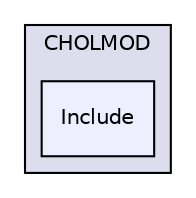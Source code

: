 digraph "libs/SuiteSparse/CHOLMOD/Include" {
  compound=true
  node [ fontsize="10", fontname="Helvetica"];
  edge [ labelfontsize="10", labelfontname="Helvetica"];
  subgraph clusterdir_1715615f3f6e7394862de293d3809de9 {
    graph [ bgcolor="#ddddee", pencolor="black", label="CHOLMOD" fontname="Helvetica", fontsize="10", URL="dir_1715615f3f6e7394862de293d3809de9.html"]
  dir_5f3abb04566fd12c94a7f90ce7770cb6 [shape=box, label="Include", style="filled", fillcolor="#eeeeff", pencolor="black", URL="dir_5f3abb04566fd12c94a7f90ce7770cb6.html"];
  }
}
